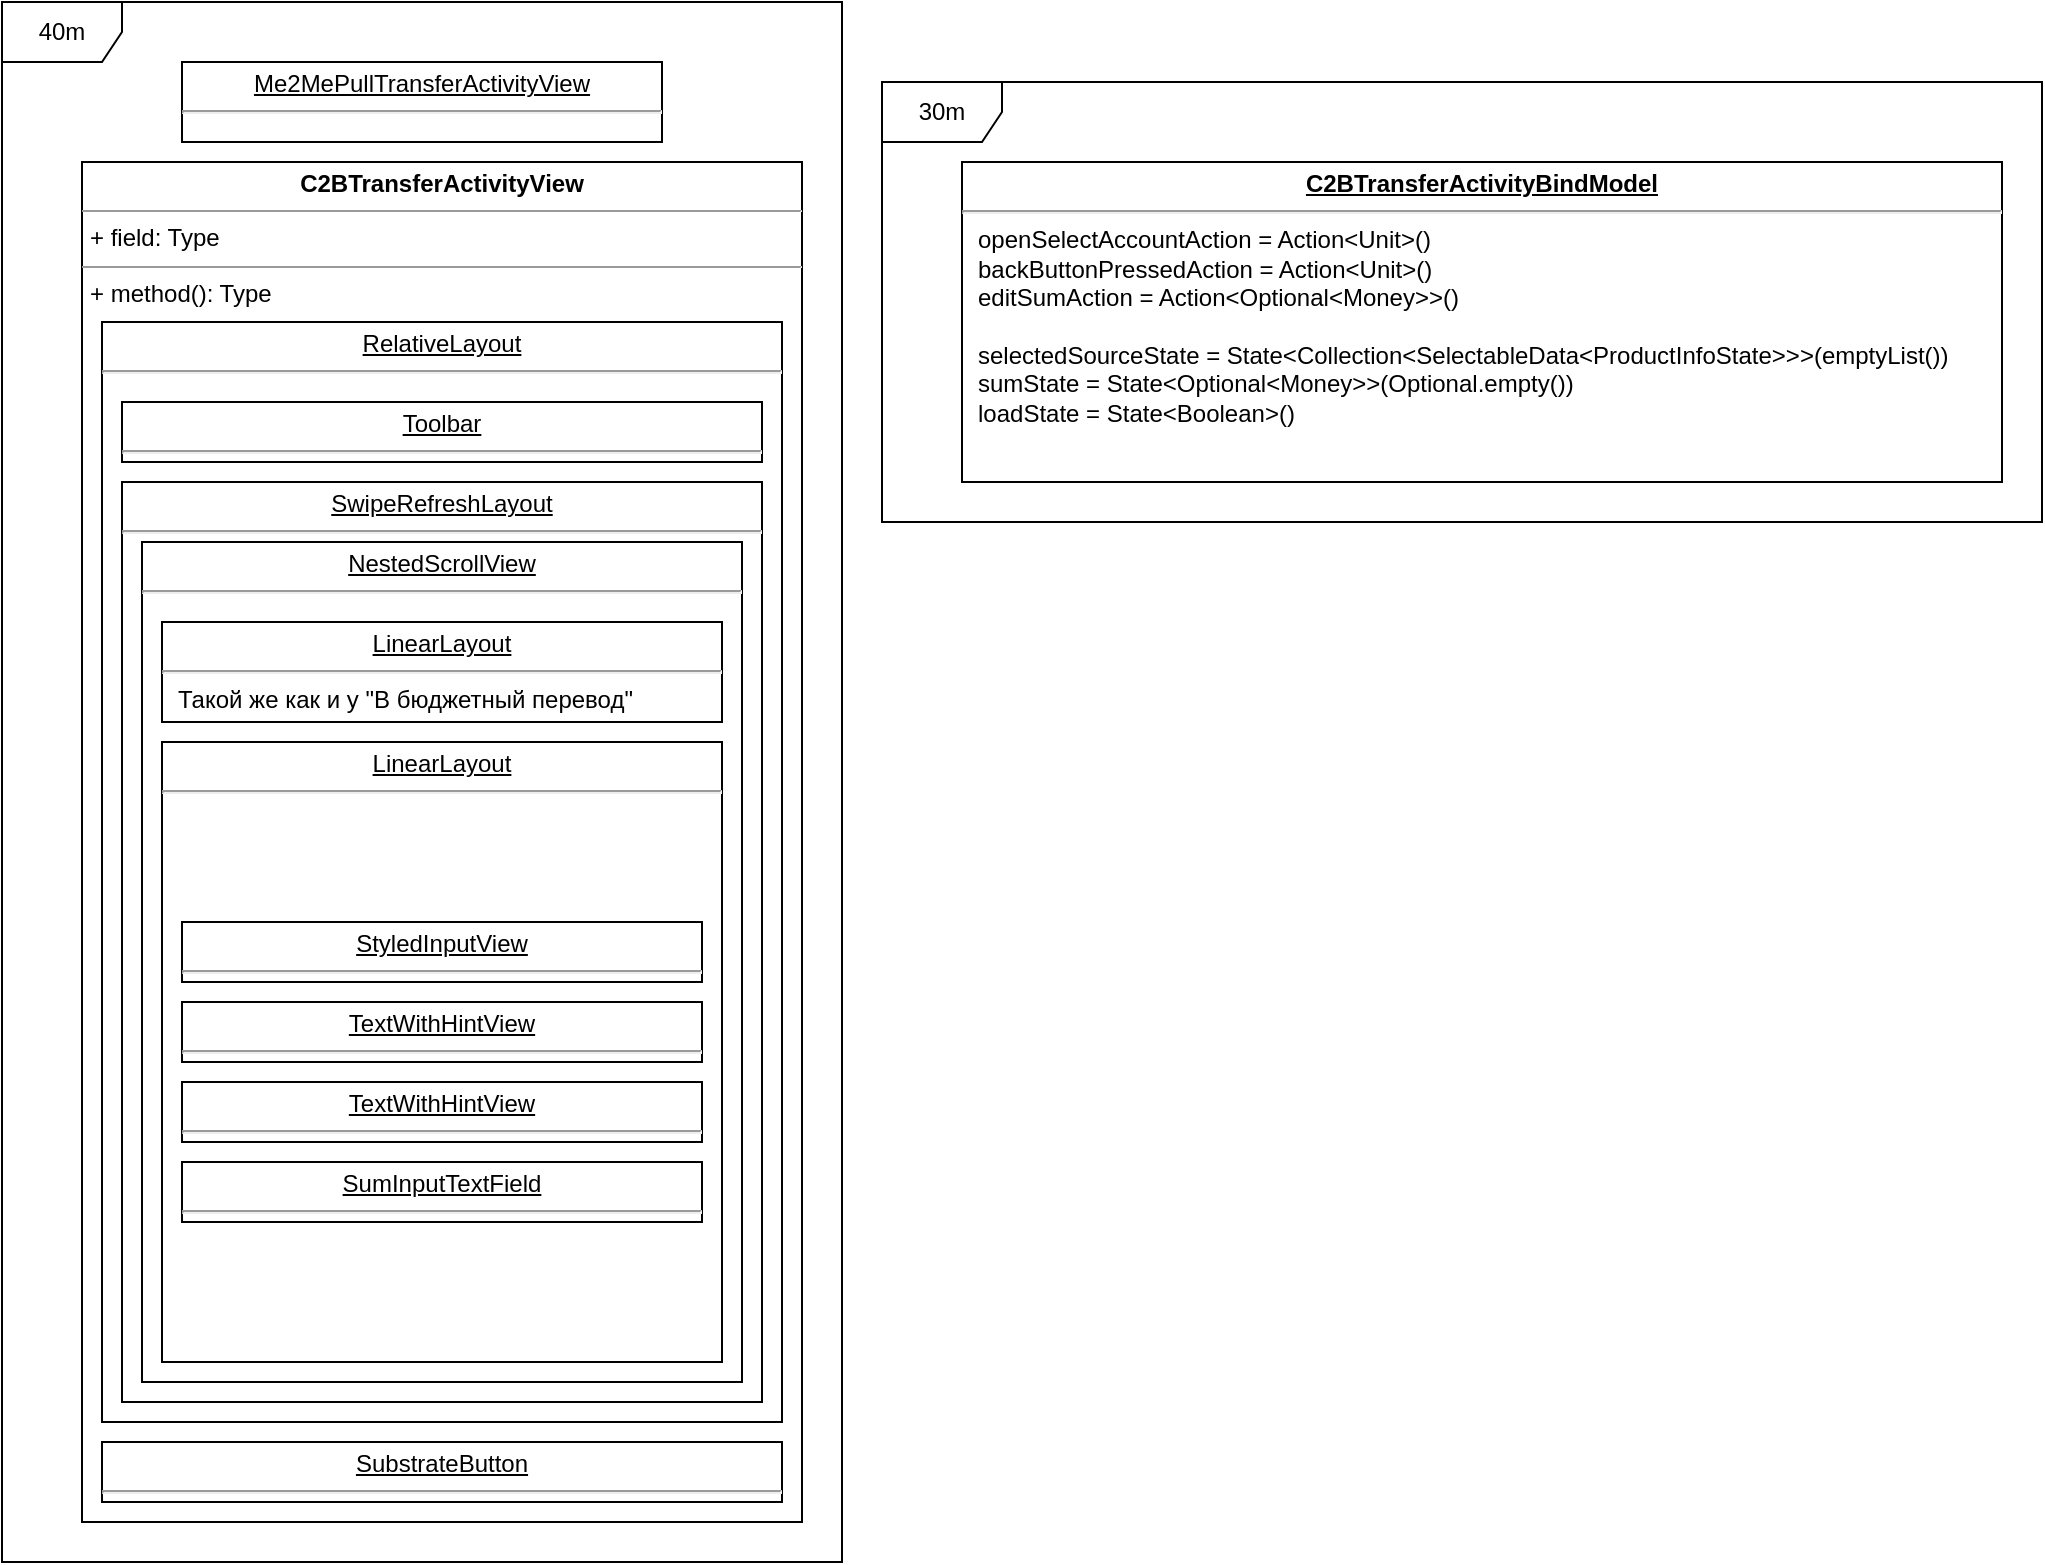 <mxfile version="15.9.6" type="github">
  <diagram id="Sy6vJnDHVic9A7IIV_fd" name="Page-1">
    <mxGraphModel dx="1831" dy="503" grid="1" gridSize="10" guides="1" tooltips="1" connect="1" arrows="1" fold="1" page="1" pageScale="1" pageWidth="850" pageHeight="1100" math="0" shadow="0">
      <root>
        <mxCell id="0" />
        <mxCell id="1" parent="0" />
        <mxCell id="lQq4pb2lhz19jLaecGec-1" value="&lt;p style=&quot;margin: 0px ; margin-top: 4px ; text-align: center&quot;&gt;&lt;b&gt;C2BTransferActivityView&lt;/b&gt;&lt;/p&gt;&lt;hr size=&quot;1&quot;&gt;&lt;p style=&quot;margin: 0px ; margin-left: 4px&quot;&gt;+ field: Type&lt;/p&gt;&lt;hr size=&quot;1&quot;&gt;&lt;p style=&quot;margin: 0px ; margin-left: 4px&quot;&gt;+ method(): Type&lt;/p&gt;" style="verticalAlign=top;align=left;overflow=fill;fontSize=12;fontFamily=Helvetica;html=1;" vertex="1" parent="1">
          <mxGeometry x="-80" y="80" width="360" height="680" as="geometry" />
        </mxCell>
        <mxCell id="lQq4pb2lhz19jLaecGec-2" value="&lt;p style=&quot;margin: 0px ; margin-top: 4px ; text-align: center ; text-decoration: underline&quot;&gt;Me2MePullTransferActivityView&lt;/p&gt;&lt;hr&gt;&lt;p style=&quot;margin: 0px ; margin-left: 8px&quot;&gt;&lt;br&gt;&lt;/p&gt;" style="verticalAlign=top;align=left;overflow=fill;fontSize=12;fontFamily=Helvetica;html=1;" vertex="1" parent="1">
          <mxGeometry x="-30" y="30" width="240" height="40" as="geometry" />
        </mxCell>
        <mxCell id="lQq4pb2lhz19jLaecGec-3" value="&lt;p style=&quot;margin: 0px ; margin-top: 4px ; text-align: center ; text-decoration: underline&quot;&gt;RelativeLayout&lt;br&gt;&lt;/p&gt;&lt;hr&gt;" style="verticalAlign=top;align=left;overflow=fill;fontSize=12;fontFamily=Helvetica;html=1;" vertex="1" parent="1">
          <mxGeometry x="-70" y="160" width="340" height="550" as="geometry" />
        </mxCell>
        <mxCell id="lQq4pb2lhz19jLaecGec-4" value="&lt;p style=&quot;margin: 0px ; margin-top: 4px ; text-align: center ; text-decoration: underline&quot;&gt;Toolbar&lt;/p&gt;&lt;hr&gt;" style="verticalAlign=top;align=left;overflow=fill;fontSize=12;fontFamily=Helvetica;html=1;" vertex="1" parent="1">
          <mxGeometry x="-60" y="200" width="320" height="30" as="geometry" />
        </mxCell>
        <mxCell id="lQq4pb2lhz19jLaecGec-5" value="&lt;p style=&quot;margin: 0px ; margin-top: 4px ; text-align: center ; text-decoration: underline&quot;&gt;SwipeRefreshLayout&lt;/p&gt;&lt;hr&gt;" style="verticalAlign=top;align=left;overflow=fill;fontSize=12;fontFamily=Helvetica;html=1;" vertex="1" parent="1">
          <mxGeometry x="-60" y="240" width="320" height="460" as="geometry" />
        </mxCell>
        <mxCell id="lQq4pb2lhz19jLaecGec-6" value="&lt;p style=&quot;margin: 0px ; margin-top: 4px ; text-align: center ; text-decoration: underline&quot;&gt;NestedScrollView&lt;/p&gt;&lt;hr&gt;" style="verticalAlign=top;align=left;overflow=fill;fontSize=12;fontFamily=Helvetica;html=1;" vertex="1" parent="1">
          <mxGeometry x="-50" y="270" width="300" height="420" as="geometry" />
        </mxCell>
        <mxCell id="lQq4pb2lhz19jLaecGec-7" value="&lt;p style=&quot;margin: 0px ; margin-top: 4px ; text-align: center ; text-decoration: underline&quot;&gt;SubstrateButton&lt;/p&gt;&lt;hr&gt;" style="verticalAlign=top;align=left;overflow=fill;fontSize=12;fontFamily=Helvetica;html=1;" vertex="1" parent="1">
          <mxGeometry x="-70" y="720" width="340" height="30" as="geometry" />
        </mxCell>
        <mxCell id="lQq4pb2lhz19jLaecGec-10" value="&lt;p style=&quot;margin: 0px ; margin-top: 4px ; text-align: center ; text-decoration: underline&quot;&gt;LinearLayout&lt;/p&gt;&lt;hr&gt;&lt;p style=&quot;margin: 0px ; margin-left: 8px&quot;&gt;Такой же как и у &quot;В бюджетный перевод&quot;&lt;br&gt;&lt;/p&gt;" style="verticalAlign=top;align=left;overflow=fill;fontSize=12;fontFamily=Helvetica;html=1;" vertex="1" parent="1">
          <mxGeometry x="-40" y="310" width="280" height="50" as="geometry" />
        </mxCell>
        <mxCell id="lQq4pb2lhz19jLaecGec-11" value="&lt;p style=&quot;margin: 0px ; margin-top: 4px ; text-align: center ; text-decoration: underline&quot;&gt;LinearLayout&lt;/p&gt;&lt;hr&gt;&lt;p style=&quot;margin: 0px ; margin-left: 8px&quot;&gt;&lt;br&gt;&lt;/p&gt;" style="verticalAlign=top;align=left;overflow=fill;fontSize=12;fontFamily=Helvetica;html=1;" vertex="1" parent="1">
          <mxGeometry x="-40" y="370" width="280" height="310" as="geometry" />
        </mxCell>
        <mxCell id="lQq4pb2lhz19jLaecGec-12" value="&lt;p style=&quot;margin: 0px ; margin-top: 4px ; text-align: center ; text-decoration: underline&quot;&gt;StyledInputView&lt;/p&gt;&lt;hr&gt;&lt;p style=&quot;margin: 0px ; margin-left: 8px&quot;&gt;&lt;br&gt;&lt;/p&gt;" style="verticalAlign=top;align=left;overflow=fill;fontSize=12;fontFamily=Helvetica;html=1;" vertex="1" parent="1">
          <mxGeometry x="-30" y="460" width="260" height="30" as="geometry" />
        </mxCell>
        <mxCell id="lQq4pb2lhz19jLaecGec-13" value="&lt;p style=&quot;margin: 0px ; margin-top: 4px ; text-align: center ; text-decoration: underline&quot;&gt;TextWithHintView&lt;/p&gt;&lt;hr&gt;&lt;p style=&quot;margin: 0px ; margin-left: 8px&quot;&gt;&lt;br&gt;&lt;/p&gt;" style="verticalAlign=top;align=left;overflow=fill;fontSize=12;fontFamily=Helvetica;html=1;" vertex="1" parent="1">
          <mxGeometry x="-30" y="500" width="260" height="30" as="geometry" />
        </mxCell>
        <mxCell id="lQq4pb2lhz19jLaecGec-14" value="&lt;p style=&quot;margin: 0px ; margin-top: 4px ; text-align: center ; text-decoration: underline&quot;&gt;TextWithHintView&lt;/p&gt;&lt;hr&gt;&lt;p style=&quot;margin: 0px ; margin-left: 8px&quot;&gt;&lt;br&gt;&lt;/p&gt;" style="verticalAlign=top;align=left;overflow=fill;fontSize=12;fontFamily=Helvetica;html=1;" vertex="1" parent="1">
          <mxGeometry x="-30" y="540" width="260" height="30" as="geometry" />
        </mxCell>
        <mxCell id="lQq4pb2lhz19jLaecGec-15" value="&lt;p style=&quot;margin: 0px ; margin-top: 4px ; text-align: center ; text-decoration: underline&quot;&gt;SumInputTextField&lt;/p&gt;&lt;hr&gt;&lt;p style=&quot;margin: 0px ; margin-left: 8px&quot;&gt;&lt;br&gt;&lt;/p&gt;" style="verticalAlign=top;align=left;overflow=fill;fontSize=12;fontFamily=Helvetica;html=1;" vertex="1" parent="1">
          <mxGeometry x="-30" y="580" width="260" height="30" as="geometry" />
        </mxCell>
        <mxCell id="lQq4pb2lhz19jLaecGec-17" value="&lt;p style=&quot;margin: 0px ; margin-top: 4px ; text-align: center ; text-decoration: underline&quot;&gt;&lt;b&gt;C2BTransferActivityBindModel&lt;/b&gt;&lt;/p&gt;&lt;hr&gt;&lt;p style=&quot;margin: 0px ; margin-left: 8px&quot;&gt;openSelectAccountAction = Action&amp;lt;Unit&amp;gt;()&lt;/p&gt;&lt;p style=&quot;margin: 0px ; margin-left: 8px&quot;&gt;backButtonPressedAction = Action&amp;lt;Unit&amp;gt;()&lt;/p&gt;&lt;p style=&quot;margin: 0px ; margin-left: 8px&quot;&gt;editSumAction = Action&amp;lt;Optional&amp;lt;Money&amp;gt;&amp;gt;()&lt;br&gt;&lt;/p&gt;&lt;p style=&quot;margin: 0px ; margin-left: 8px&quot;&gt;&lt;br&gt;&lt;/p&gt;&lt;p style=&quot;margin: 0px ; margin-left: 8px&quot;&gt;selectedSourceState = State&amp;lt;Collection&amp;lt;SelectableData&amp;lt;ProductInfoState&amp;gt;&amp;gt;&amp;gt;(emptyList())&lt;/p&gt;&lt;p style=&quot;margin: 0px ; margin-left: 8px&quot;&gt;sumState = State&amp;lt;Optional&amp;lt;Money&amp;gt;&amp;gt;(Optional.empty())&lt;br&gt;loadState = State&amp;lt;Boolean&amp;gt;()&lt;br&gt;&lt;/p&gt;" style="verticalAlign=top;align=left;overflow=fill;fontSize=12;fontFamily=Helvetica;html=1;" vertex="1" parent="1">
          <mxGeometry x="360" y="80" width="520" height="160" as="geometry" />
        </mxCell>
        <mxCell id="lQq4pb2lhz19jLaecGec-18" value="40m" style="shape=umlFrame;whiteSpace=wrap;html=1;" vertex="1" parent="1">
          <mxGeometry x="-120" width="420" height="780" as="geometry" />
        </mxCell>
        <mxCell id="lQq4pb2lhz19jLaecGec-19" value="30m" style="shape=umlFrame;whiteSpace=wrap;html=1;" vertex="1" parent="1">
          <mxGeometry x="320" y="40" width="580" height="220" as="geometry" />
        </mxCell>
      </root>
    </mxGraphModel>
  </diagram>
</mxfile>
